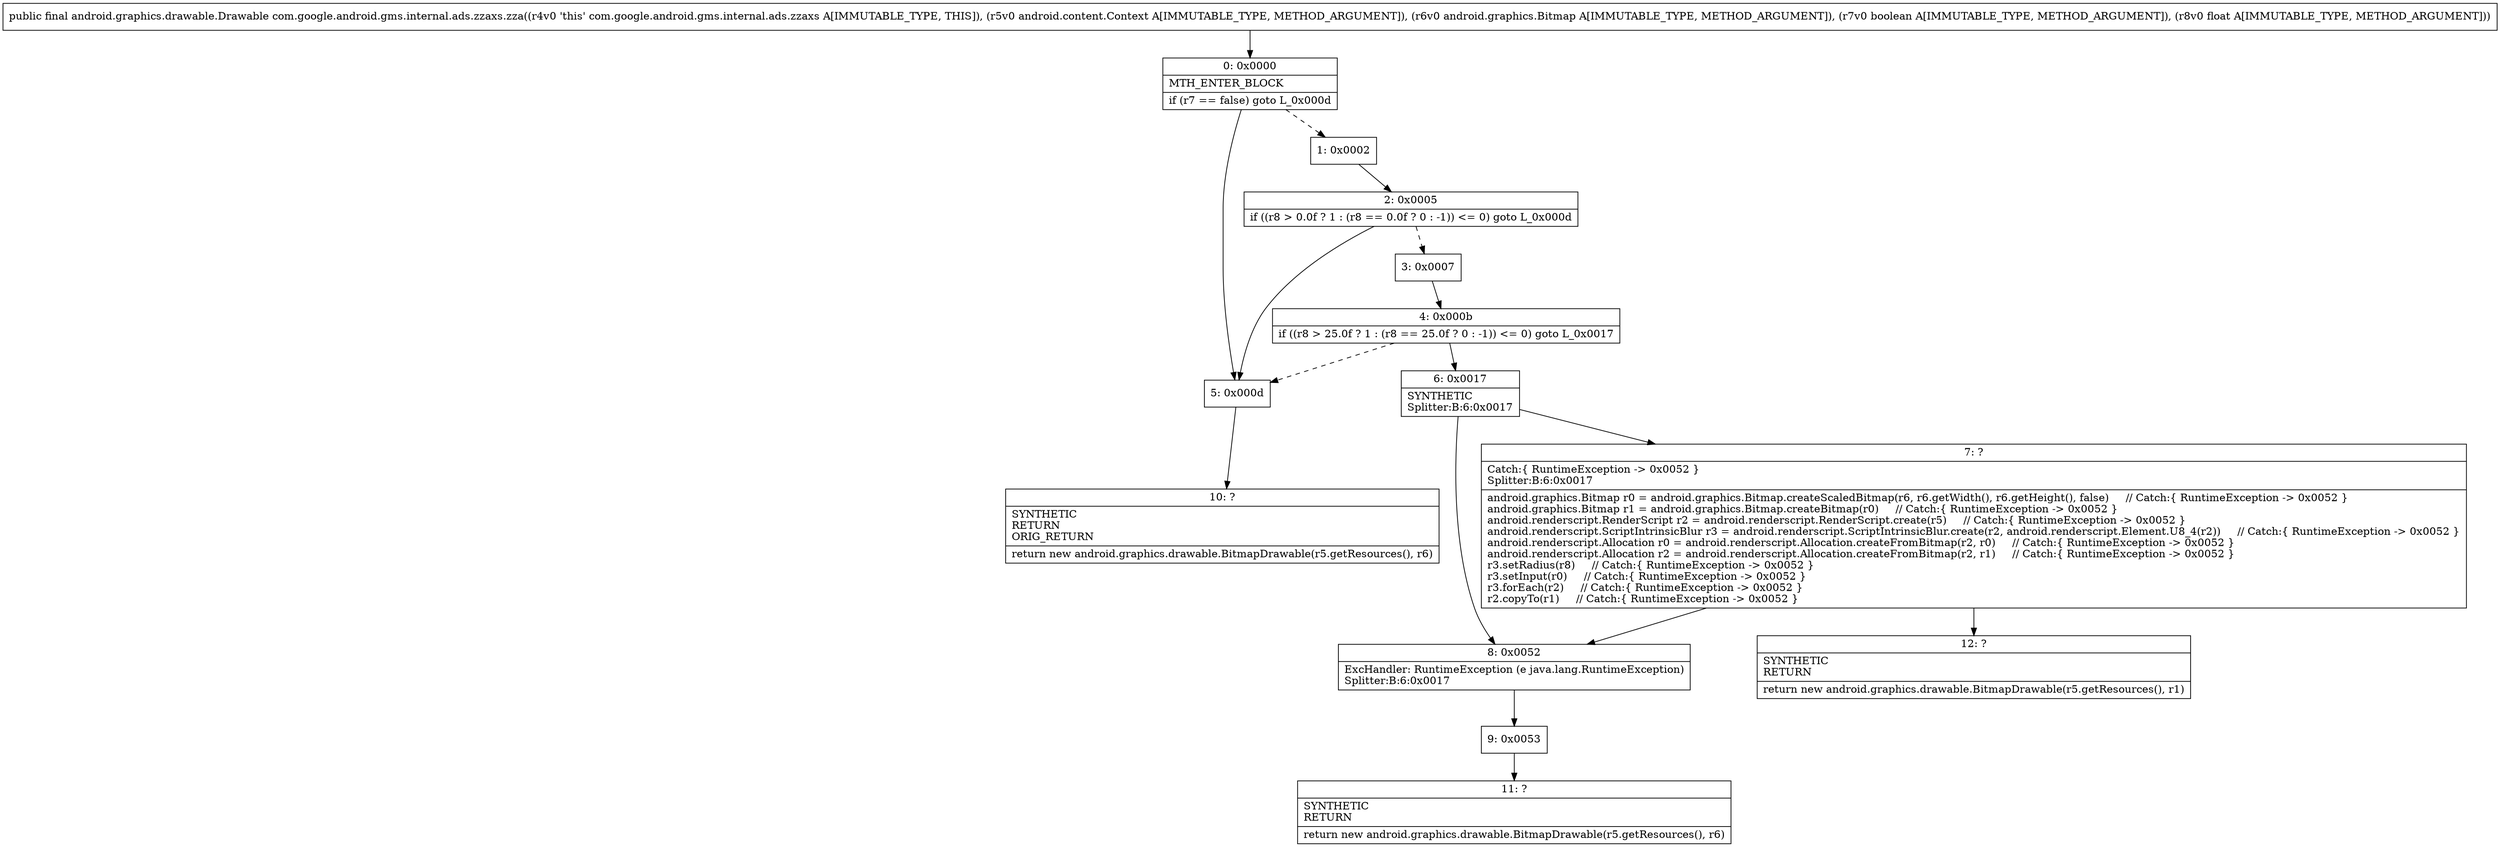 digraph "CFG forcom.google.android.gms.internal.ads.zzaxs.zza(Landroid\/content\/Context;Landroid\/graphics\/Bitmap;ZF)Landroid\/graphics\/drawable\/Drawable;" {
Node_0 [shape=record,label="{0\:\ 0x0000|MTH_ENTER_BLOCK\l|if (r7 == false) goto L_0x000d\l}"];
Node_1 [shape=record,label="{1\:\ 0x0002}"];
Node_2 [shape=record,label="{2\:\ 0x0005|if ((r8 \> 0.0f ? 1 : (r8 == 0.0f ? 0 : \-1)) \<= 0) goto L_0x000d\l}"];
Node_3 [shape=record,label="{3\:\ 0x0007}"];
Node_4 [shape=record,label="{4\:\ 0x000b|if ((r8 \> 25.0f ? 1 : (r8 == 25.0f ? 0 : \-1)) \<= 0) goto L_0x0017\l}"];
Node_5 [shape=record,label="{5\:\ 0x000d}"];
Node_6 [shape=record,label="{6\:\ 0x0017|SYNTHETIC\lSplitter:B:6:0x0017\l}"];
Node_7 [shape=record,label="{7\:\ ?|Catch:\{ RuntimeException \-\> 0x0052 \}\lSplitter:B:6:0x0017\l|android.graphics.Bitmap r0 = android.graphics.Bitmap.createScaledBitmap(r6, r6.getWidth(), r6.getHeight(), false)     \/\/ Catch:\{ RuntimeException \-\> 0x0052 \}\landroid.graphics.Bitmap r1 = android.graphics.Bitmap.createBitmap(r0)     \/\/ Catch:\{ RuntimeException \-\> 0x0052 \}\landroid.renderscript.RenderScript r2 = android.renderscript.RenderScript.create(r5)     \/\/ Catch:\{ RuntimeException \-\> 0x0052 \}\landroid.renderscript.ScriptIntrinsicBlur r3 = android.renderscript.ScriptIntrinsicBlur.create(r2, android.renderscript.Element.U8_4(r2))     \/\/ Catch:\{ RuntimeException \-\> 0x0052 \}\landroid.renderscript.Allocation r0 = android.renderscript.Allocation.createFromBitmap(r2, r0)     \/\/ Catch:\{ RuntimeException \-\> 0x0052 \}\landroid.renderscript.Allocation r2 = android.renderscript.Allocation.createFromBitmap(r2, r1)     \/\/ Catch:\{ RuntimeException \-\> 0x0052 \}\lr3.setRadius(r8)     \/\/ Catch:\{ RuntimeException \-\> 0x0052 \}\lr3.setInput(r0)     \/\/ Catch:\{ RuntimeException \-\> 0x0052 \}\lr3.forEach(r2)     \/\/ Catch:\{ RuntimeException \-\> 0x0052 \}\lr2.copyTo(r1)     \/\/ Catch:\{ RuntimeException \-\> 0x0052 \}\l}"];
Node_8 [shape=record,label="{8\:\ 0x0052|ExcHandler: RuntimeException (e java.lang.RuntimeException)\lSplitter:B:6:0x0017\l}"];
Node_9 [shape=record,label="{9\:\ 0x0053}"];
Node_10 [shape=record,label="{10\:\ ?|SYNTHETIC\lRETURN\lORIG_RETURN\l|return new android.graphics.drawable.BitmapDrawable(r5.getResources(), r6)\l}"];
Node_11 [shape=record,label="{11\:\ ?|SYNTHETIC\lRETURN\l|return new android.graphics.drawable.BitmapDrawable(r5.getResources(), r6)\l}"];
Node_12 [shape=record,label="{12\:\ ?|SYNTHETIC\lRETURN\l|return new android.graphics.drawable.BitmapDrawable(r5.getResources(), r1)\l}"];
MethodNode[shape=record,label="{public final android.graphics.drawable.Drawable com.google.android.gms.internal.ads.zzaxs.zza((r4v0 'this' com.google.android.gms.internal.ads.zzaxs A[IMMUTABLE_TYPE, THIS]), (r5v0 android.content.Context A[IMMUTABLE_TYPE, METHOD_ARGUMENT]), (r6v0 android.graphics.Bitmap A[IMMUTABLE_TYPE, METHOD_ARGUMENT]), (r7v0 boolean A[IMMUTABLE_TYPE, METHOD_ARGUMENT]), (r8v0 float A[IMMUTABLE_TYPE, METHOD_ARGUMENT])) }"];
MethodNode -> Node_0;
Node_0 -> Node_1[style=dashed];
Node_0 -> Node_5;
Node_1 -> Node_2;
Node_2 -> Node_3[style=dashed];
Node_2 -> Node_5;
Node_3 -> Node_4;
Node_4 -> Node_5[style=dashed];
Node_4 -> Node_6;
Node_5 -> Node_10;
Node_6 -> Node_7;
Node_6 -> Node_8;
Node_7 -> Node_8;
Node_7 -> Node_12;
Node_8 -> Node_9;
Node_9 -> Node_11;
}

